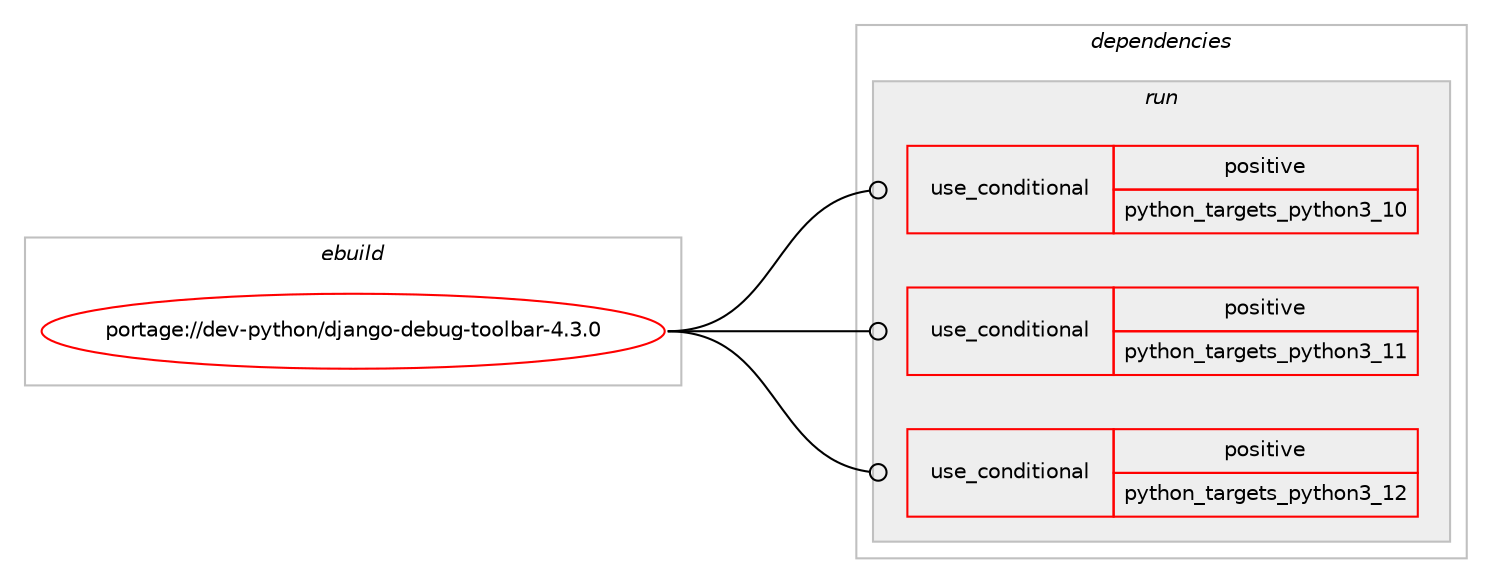digraph prolog {

# *************
# Graph options
# *************

newrank=true;
concentrate=true;
compound=true;
graph [rankdir=LR,fontname=Helvetica,fontsize=10,ranksep=1.5];#, ranksep=2.5, nodesep=0.2];
edge  [arrowhead=vee];
node  [fontname=Helvetica,fontsize=10];

# **********
# The ebuild
# **********

subgraph cluster_leftcol {
color=gray;
rank=same;
label=<<i>ebuild</i>>;
id [label="portage://dev-python/django-debug-toolbar-4.3.0", color=red, width=4, href="../dev-python/django-debug-toolbar-4.3.0.svg"];
}

# ****************
# The dependencies
# ****************

subgraph cluster_midcol {
color=gray;
label=<<i>dependencies</i>>;
subgraph cluster_compile {
fillcolor="#eeeeee";
style=filled;
label=<<i>compile</i>>;
}
subgraph cluster_compileandrun {
fillcolor="#eeeeee";
style=filled;
label=<<i>compile and run</i>>;
}
subgraph cluster_run {
fillcolor="#eeeeee";
style=filled;
label=<<i>run</i>>;
subgraph cond31396 {
dependency72887 [label=<<TABLE BORDER="0" CELLBORDER="1" CELLSPACING="0" CELLPADDING="4"><TR><TD ROWSPAN="3" CELLPADDING="10">use_conditional</TD></TR><TR><TD>positive</TD></TR><TR><TD>python_targets_python3_10</TD></TR></TABLE>>, shape=none, color=red];
# *** BEGIN UNKNOWN DEPENDENCY TYPE (TODO) ***
# dependency72887 -> package_dependency(portage://dev-python/django-debug-toolbar-4.3.0,run,no,dev-lang,python,none,[,,],[slot(3.10)],[])
# *** END UNKNOWN DEPENDENCY TYPE (TODO) ***

}
id:e -> dependency72887:w [weight=20,style="solid",arrowhead="odot"];
subgraph cond31397 {
dependency72888 [label=<<TABLE BORDER="0" CELLBORDER="1" CELLSPACING="0" CELLPADDING="4"><TR><TD ROWSPAN="3" CELLPADDING="10">use_conditional</TD></TR><TR><TD>positive</TD></TR><TR><TD>python_targets_python3_11</TD></TR></TABLE>>, shape=none, color=red];
# *** BEGIN UNKNOWN DEPENDENCY TYPE (TODO) ***
# dependency72888 -> package_dependency(portage://dev-python/django-debug-toolbar-4.3.0,run,no,dev-lang,python,none,[,,],[slot(3.11)],[])
# *** END UNKNOWN DEPENDENCY TYPE (TODO) ***

}
id:e -> dependency72888:w [weight=20,style="solid",arrowhead="odot"];
subgraph cond31398 {
dependency72889 [label=<<TABLE BORDER="0" CELLBORDER="1" CELLSPACING="0" CELLPADDING="4"><TR><TD ROWSPAN="3" CELLPADDING="10">use_conditional</TD></TR><TR><TD>positive</TD></TR><TR><TD>python_targets_python3_12</TD></TR></TABLE>>, shape=none, color=red];
# *** BEGIN UNKNOWN DEPENDENCY TYPE (TODO) ***
# dependency72889 -> package_dependency(portage://dev-python/django-debug-toolbar-4.3.0,run,no,dev-lang,python,none,[,,],[slot(3.12)],[])
# *** END UNKNOWN DEPENDENCY TYPE (TODO) ***

}
id:e -> dependency72889:w [weight=20,style="solid",arrowhead="odot"];
# *** BEGIN UNKNOWN DEPENDENCY TYPE (TODO) ***
# id -> package_dependency(portage://dev-python/django-debug-toolbar-4.3.0,run,no,dev-python,django,none,[,,],[],[use(optenable(python_targets_python3_10),negative),use(optenable(python_targets_python3_11),negative),use(optenable(python_targets_python3_12),negative)])
# *** END UNKNOWN DEPENDENCY TYPE (TODO) ***

}
}

# **************
# The candidates
# **************

subgraph cluster_choices {
rank=same;
color=gray;
label=<<i>candidates</i>>;

}

}

